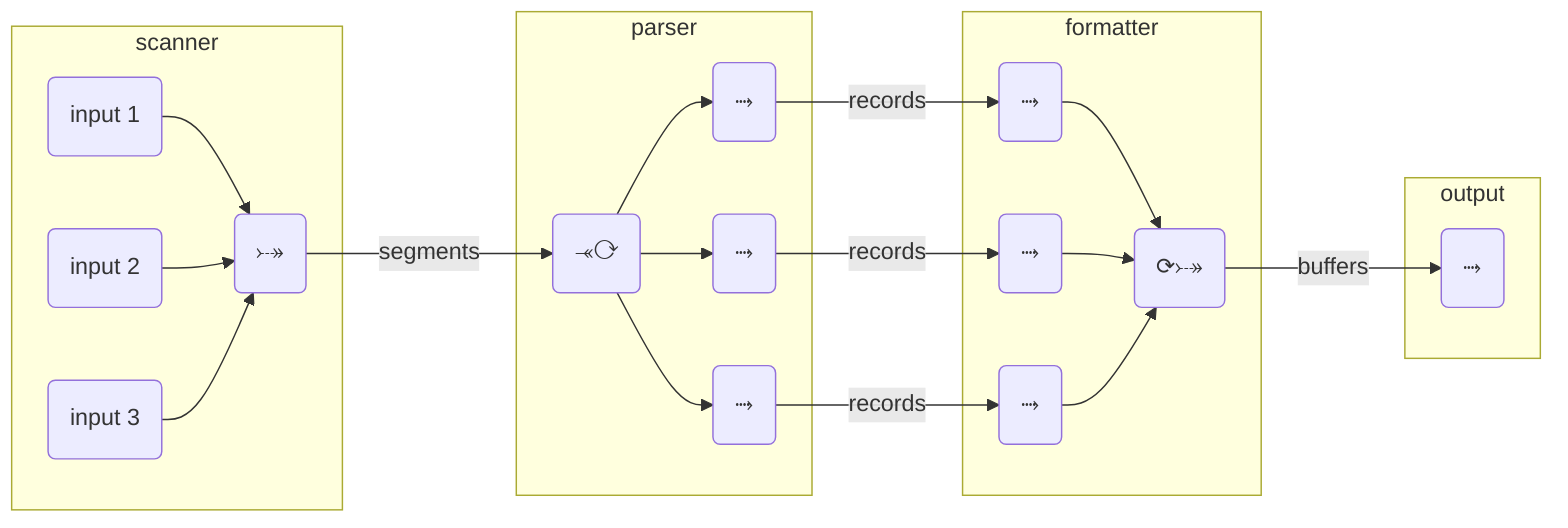 graph LR

subgraph scanner
    si1(input 1) & si2(input 2) & si3(input 3) --> so("⤐")
end

so --> |segments| pi

subgraph parser
    pi("⤛⟳") --> po1("⤑") & po2("⤑") & po3("⤑")
end

po1 --> |records| fi1
po2 --> |records| fi2
po3 --> |records| fi3

subgraph formatter
    fi1("⤑") & fi2("⤑") & fi3("⤑") --> fo("⟳⤐")
end

fo --> |buffers| o

subgraph output
    o("⤑")
end